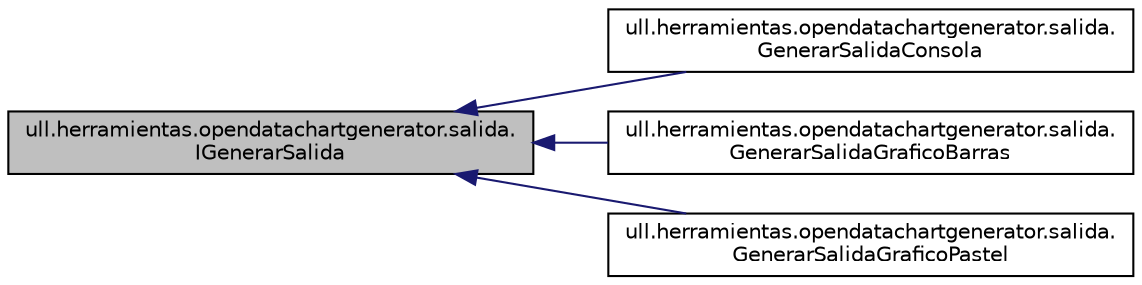 digraph "ull.herramientas.opendatachartgenerator.salida.IGenerarSalida"
{
  edge [fontname="Helvetica",fontsize="10",labelfontname="Helvetica",labelfontsize="10"];
  node [fontname="Helvetica",fontsize="10",shape=record];
  rankdir="LR";
  Node0 [label="ull.herramientas.opendatachartgenerator.salida.\lIGenerarSalida",height=0.2,width=0.4,color="black", fillcolor="grey75", style="filled", fontcolor="black"];
  Node0 -> Node1 [dir="back",color="midnightblue",fontsize="10",style="solid"];
  Node1 [label="ull.herramientas.opendatachartgenerator.salida.\lGenerarSalidaConsola",height=0.2,width=0.4,color="black", fillcolor="white", style="filled",URL="$classull_1_1herramientas_1_1opendatachartgenerator_1_1salida_1_1_generar_salida_consola.html",tooltip="clase encargarda de mostrar un informe de los turistas este informe se mostrará por la consola..."];
  Node0 -> Node2 [dir="back",color="midnightblue",fontsize="10",style="solid"];
  Node2 [label="ull.herramientas.opendatachartgenerator.salida.\lGenerarSalidaGraficoBarras",height=0.2,width=0.4,color="black", fillcolor="white", style="filled",URL="$classull_1_1herramientas_1_1opendatachartgenerator_1_1salida_1_1_generar_salida_grafico_barras.html",tooltip="clase encargarda de mostrar un gráfico de barras "];
  Node0 -> Node3 [dir="back",color="midnightblue",fontsize="10",style="solid"];
  Node3 [label="ull.herramientas.opendatachartgenerator.salida.\lGenerarSalidaGraficoPastel",height=0.2,width=0.4,color="black", fillcolor="white", style="filled",URL="$classull_1_1herramientas_1_1opendatachartgenerator_1_1salida_1_1_generar_salida_grafico_pastel.html",tooltip="clase encargarda de mostrar un gráfico de pastel "];
}
